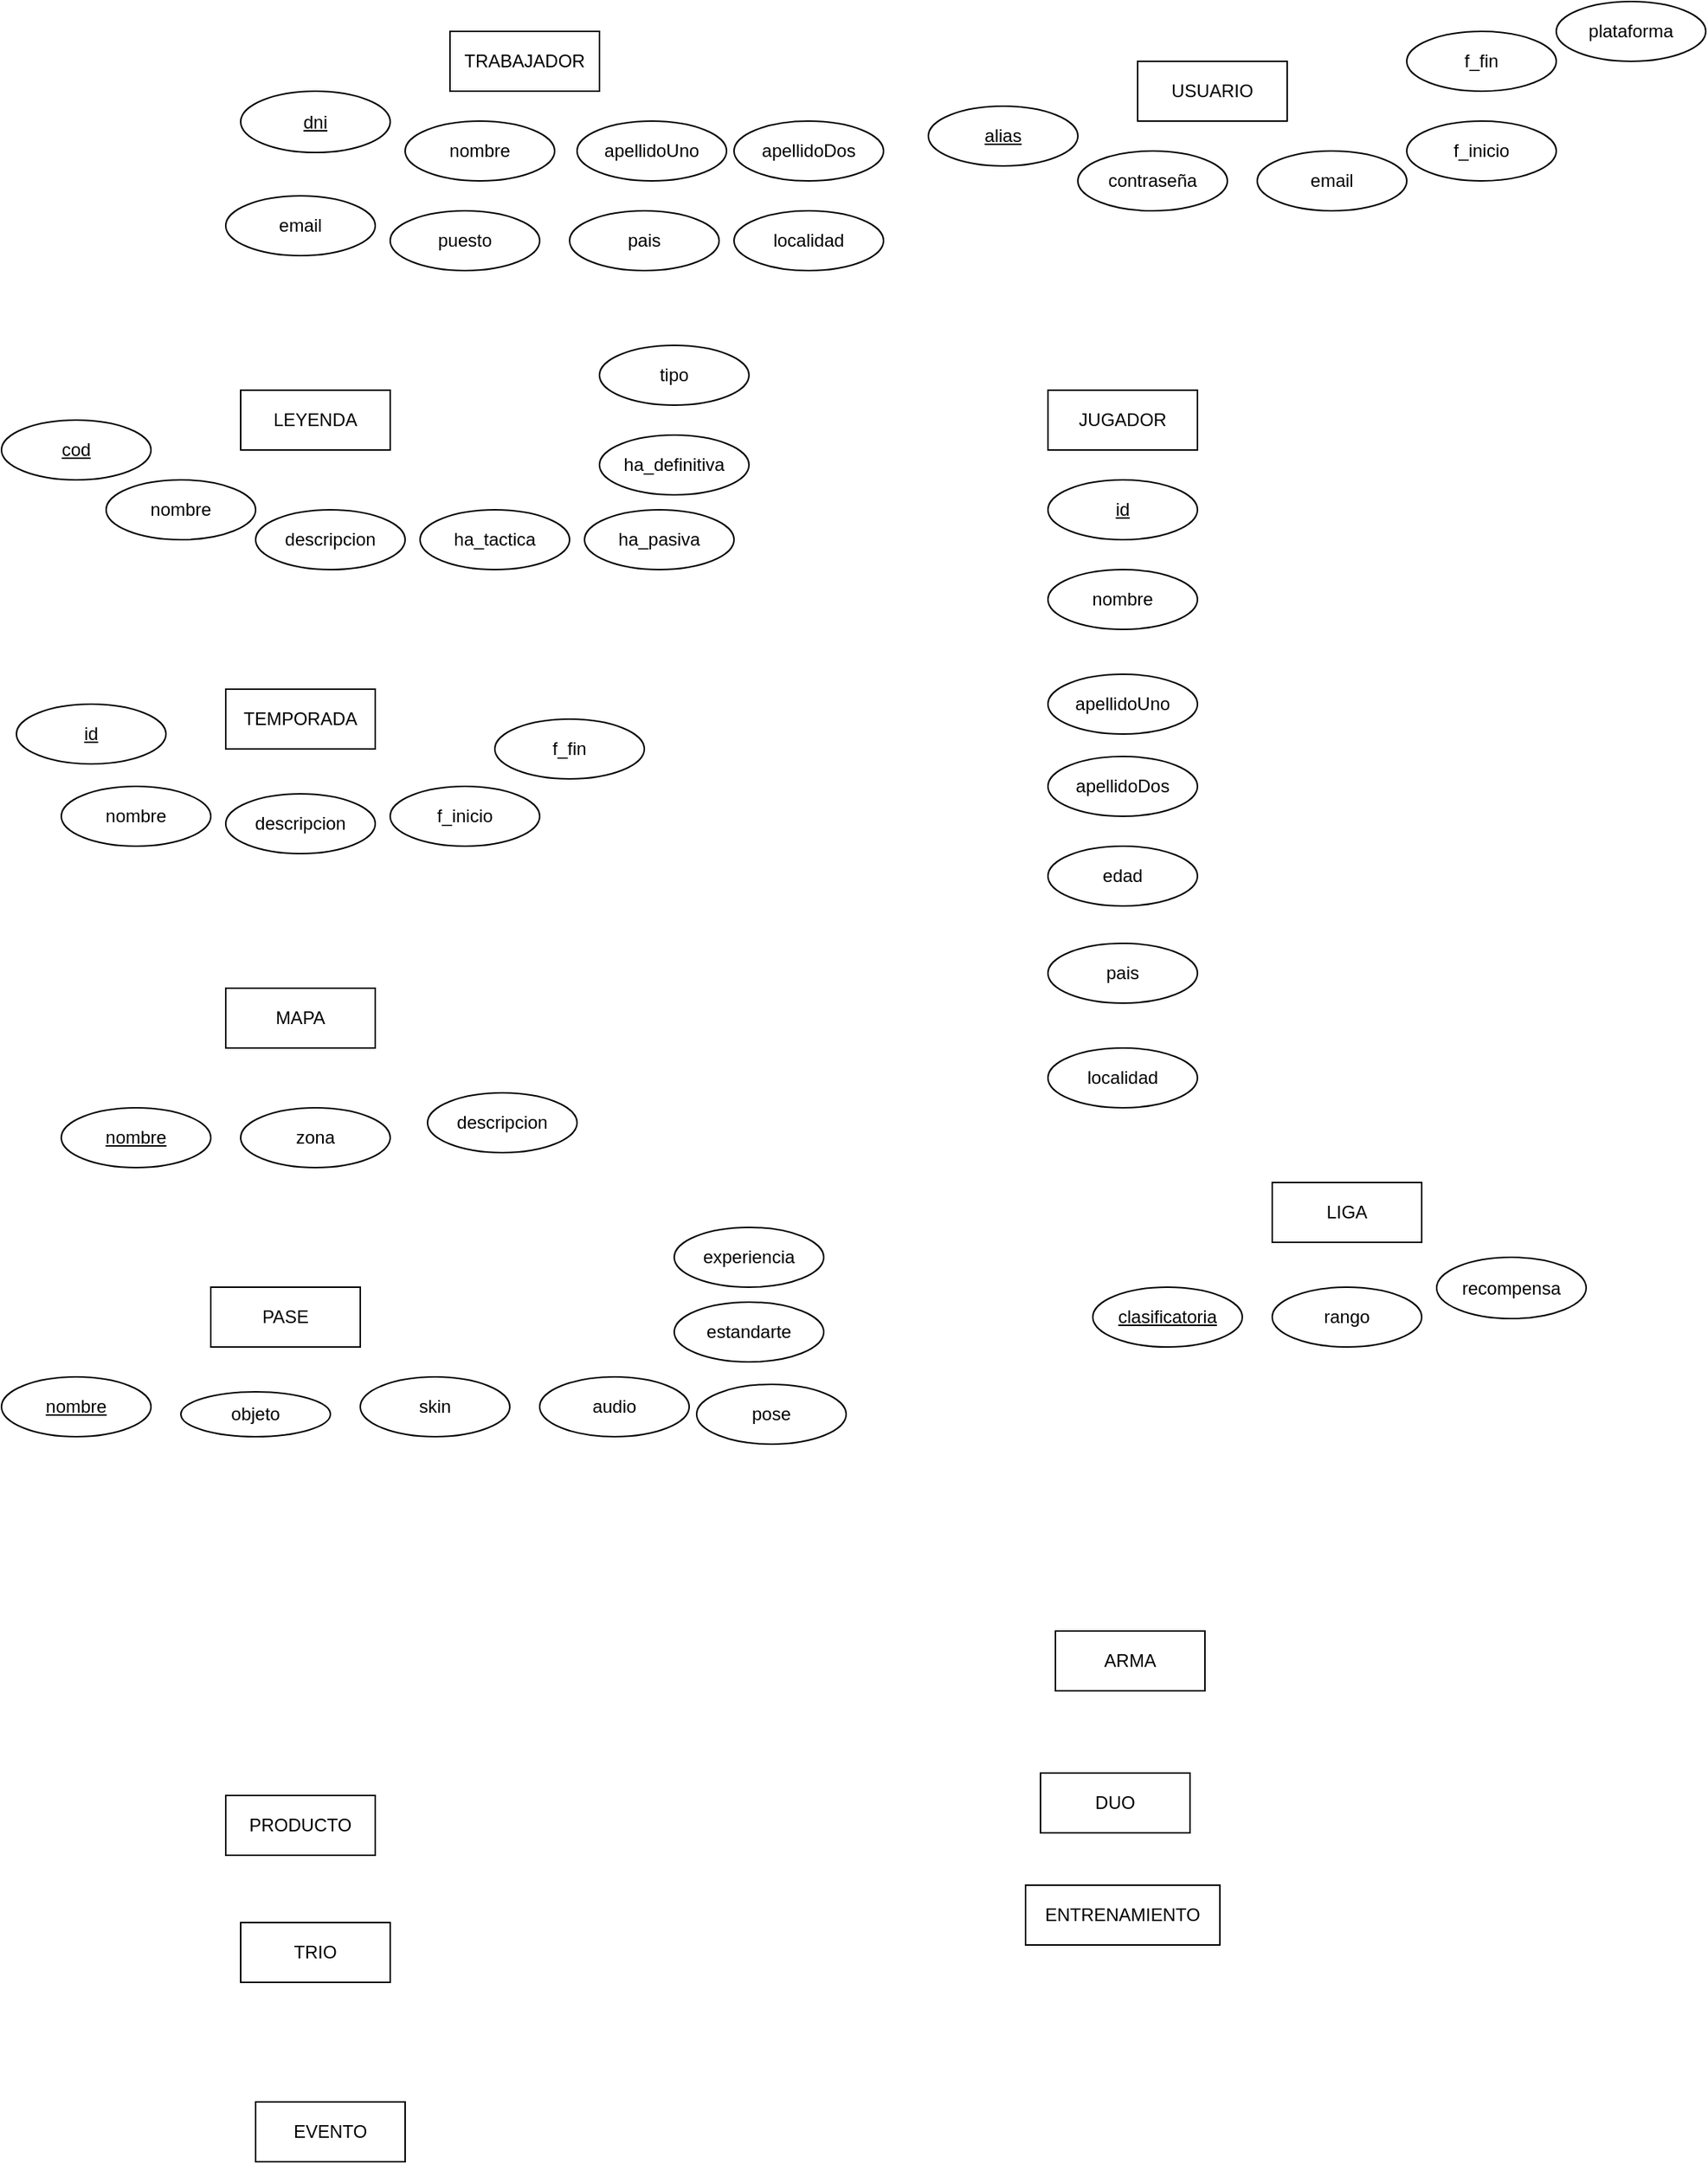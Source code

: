 <mxfile version="13.4.1" type="device"><diagram id="OpJ9rPGcbIPehEQFeCrA" name="Page-1"><mxGraphModel dx="868" dy="451" grid="1" gridSize="10" guides="1" tooltips="1" connect="1" arrows="1" fold="1" page="1" pageScale="1" pageWidth="1169" pageHeight="1654" math="0" shadow="0"><root><mxCell id="0"/><mxCell id="1" parent="0"/><mxCell id="3ivWLIvAnxg_gIfKYhiR-1" value="USUARIO" style="whiteSpace=wrap;html=1;align=center;" parent="1" vertex="1"><mxGeometry x="780" y="60" width="100" height="40" as="geometry"/></mxCell><mxCell id="3ivWLIvAnxg_gIfKYhiR-7" value="TRABAJADOR" style="whiteSpace=wrap;html=1;align=center;" parent="1" vertex="1"><mxGeometry x="320" y="40" width="100" height="40" as="geometry"/></mxCell><mxCell id="3ivWLIvAnxg_gIfKYhiR-8" value="LEYENDA" style="whiteSpace=wrap;html=1;align=center;" parent="1" vertex="1"><mxGeometry x="180" y="280" width="100" height="40" as="geometry"/></mxCell><mxCell id="3ivWLIvAnxg_gIfKYhiR-9" value="MAPA" style="whiteSpace=wrap;html=1;align=center;" parent="1" vertex="1"><mxGeometry x="170" y="680" width="100" height="40" as="geometry"/></mxCell><mxCell id="3ivWLIvAnxg_gIfKYhiR-10" value="TEMPORADA" style="whiteSpace=wrap;html=1;align=center;" parent="1" vertex="1"><mxGeometry x="170" y="480" width="100" height="40" as="geometry"/></mxCell><mxCell id="3ivWLIvAnxg_gIfKYhiR-11" value="PASE" style="whiteSpace=wrap;html=1;align=center;" parent="1" vertex="1"><mxGeometry x="160" y="880" width="100" height="40" as="geometry"/></mxCell><mxCell id="3ivWLIvAnxg_gIfKYhiR-12" value="LIGA" style="whiteSpace=wrap;html=1;align=center;" parent="1" vertex="1"><mxGeometry x="870" y="810" width="100" height="40" as="geometry"/></mxCell><mxCell id="3ivWLIvAnxg_gIfKYhiR-13" value="ARMA" style="whiteSpace=wrap;html=1;align=center;" parent="1" vertex="1"><mxGeometry x="725" y="1110" width="100" height="40" as="geometry"/></mxCell><mxCell id="3ivWLIvAnxg_gIfKYhiR-14" value="PRODUCTO" style="whiteSpace=wrap;html=1;align=center;" parent="1" vertex="1"><mxGeometry x="170" y="1220" width="100" height="40" as="geometry"/></mxCell><mxCell id="3ivWLIvAnxg_gIfKYhiR-16" value="DUO" style="whiteSpace=wrap;html=1;align=center;" parent="1" vertex="1"><mxGeometry x="715" y="1205" width="100" height="40" as="geometry"/></mxCell><mxCell id="3ivWLIvAnxg_gIfKYhiR-17" value="TRIO" style="whiteSpace=wrap;html=1;align=center;" parent="1" vertex="1"><mxGeometry x="180" y="1305" width="100" height="40" as="geometry"/></mxCell><mxCell id="3ivWLIvAnxg_gIfKYhiR-18" value="ENTRENAMIENTO" style="whiteSpace=wrap;html=1;align=center;" parent="1" vertex="1"><mxGeometry x="705" y="1280" width="130" height="40" as="geometry"/></mxCell><mxCell id="3ivWLIvAnxg_gIfKYhiR-19" value="EVENTO" style="whiteSpace=wrap;html=1;align=center;" parent="1" vertex="1"><mxGeometry x="190" y="1425" width="100" height="40" as="geometry"/></mxCell><mxCell id="3ivWLIvAnxg_gIfKYhiR-22" value="apellidoUno" style="ellipse;whiteSpace=wrap;html=1;align=center;" parent="1" vertex="1"><mxGeometry x="720" y="470" width="100" height="40" as="geometry"/></mxCell><mxCell id="3ivWLIvAnxg_gIfKYhiR-23" value="apellidoDos" style="ellipse;whiteSpace=wrap;html=1;align=center;" parent="1" vertex="1"><mxGeometry x="720" y="525" width="100" height="40" as="geometry"/></mxCell><mxCell id="3ivWLIvAnxg_gIfKYhiR-24" value="nombre" style="ellipse;whiteSpace=wrap;html=1;align=center;" parent="1" vertex="1"><mxGeometry x="720" y="400" width="100" height="40" as="geometry"/></mxCell><mxCell id="3ivWLIvAnxg_gIfKYhiR-25" value="email" style="ellipse;whiteSpace=wrap;html=1;align=center;" parent="1" vertex="1"><mxGeometry x="860" y="120" width="100" height="40" as="geometry"/></mxCell><mxCell id="3ivWLIvAnxg_gIfKYhiR-26" value="f_inicio" style="ellipse;whiteSpace=wrap;html=1;align=center;" parent="1" vertex="1"><mxGeometry x="960" y="100" width="100" height="40" as="geometry"/></mxCell><mxCell id="3ivWLIvAnxg_gIfKYhiR-28" value="f_fin" style="ellipse;whiteSpace=wrap;html=1;align=center;" parent="1" vertex="1"><mxGeometry x="960" y="40" width="100" height="40" as="geometry"/></mxCell><mxCell id="3ivWLIvAnxg_gIfKYhiR-29" value="contraseña" style="ellipse;whiteSpace=wrap;html=1;align=center;" parent="1" vertex="1"><mxGeometry x="740" y="120" width="100" height="40" as="geometry"/></mxCell><mxCell id="3ivWLIvAnxg_gIfKYhiR-31" value="JUGADOR" style="whiteSpace=wrap;html=1;align=center;" parent="1" vertex="1"><mxGeometry x="720" y="280" width="100" height="40" as="geometry"/></mxCell><mxCell id="3ivWLIvAnxg_gIfKYhiR-32" value="plataforma" style="ellipse;whiteSpace=wrap;html=1;align=center;" parent="1" vertex="1"><mxGeometry x="1060" y="20" width="100" height="40" as="geometry"/></mxCell><mxCell id="3ivWLIvAnxg_gIfKYhiR-33" value="edad" style="ellipse;whiteSpace=wrap;html=1;align=center;" parent="1" vertex="1"><mxGeometry x="720" y="585" width="100" height="40" as="geometry"/></mxCell><mxCell id="3ivWLIvAnxg_gIfKYhiR-36" value="id" style="ellipse;whiteSpace=wrap;html=1;align=center;fontStyle=4;" parent="1" vertex="1"><mxGeometry x="720" y="340" width="100" height="40" as="geometry"/></mxCell><mxCell id="3ivWLIvAnxg_gIfKYhiR-37" value="alias" style="ellipse;whiteSpace=wrap;html=1;align=center;fontStyle=4;" parent="1" vertex="1"><mxGeometry x="640" y="90" width="100" height="40" as="geometry"/></mxCell><mxCell id="3ivWLIvAnxg_gIfKYhiR-39" value="dni" style="ellipse;whiteSpace=wrap;html=1;align=center;fontStyle=4;" parent="1" vertex="1"><mxGeometry x="180" y="80" width="100" height="41" as="geometry"/></mxCell><mxCell id="3ivWLIvAnxg_gIfKYhiR-40" value="apellidoUno" style="ellipse;whiteSpace=wrap;html=1;align=center;" parent="1" vertex="1"><mxGeometry x="405" y="100" width="100" height="40" as="geometry"/></mxCell><mxCell id="3ivWLIvAnxg_gIfKYhiR-41" value="apellidoDos" style="ellipse;whiteSpace=wrap;html=1;align=center;" parent="1" vertex="1"><mxGeometry x="510" y="100" width="100" height="40" as="geometry"/></mxCell><mxCell id="3ivWLIvAnxg_gIfKYhiR-42" value="nombre" style="ellipse;whiteSpace=wrap;html=1;align=center;" parent="1" vertex="1"><mxGeometry x="290" y="100" width="100" height="40" as="geometry"/></mxCell><mxCell id="3ivWLIvAnxg_gIfKYhiR-44" value="email" style="ellipse;whiteSpace=wrap;html=1;align=center;" parent="1" vertex="1"><mxGeometry x="170" y="150" width="100" height="40" as="geometry"/></mxCell><mxCell id="3ivWLIvAnxg_gIfKYhiR-45" value="puesto" style="ellipse;whiteSpace=wrap;html=1;align=center;" parent="1" vertex="1"><mxGeometry x="280" y="160" width="100" height="40" as="geometry"/></mxCell><mxCell id="3ivWLIvAnxg_gIfKYhiR-46" value="pais" style="ellipse;whiteSpace=wrap;html=1;align=center;" parent="1" vertex="1"><mxGeometry x="400" y="160" width="100" height="40" as="geometry"/></mxCell><mxCell id="3ivWLIvAnxg_gIfKYhiR-47" value="localidad" style="ellipse;whiteSpace=wrap;html=1;align=center;" parent="1" vertex="1"><mxGeometry x="510" y="160" width="100" height="40" as="geometry"/></mxCell><mxCell id="3ivWLIvAnxg_gIfKYhiR-48" value="pais" style="ellipse;whiteSpace=wrap;html=1;align=center;" parent="1" vertex="1"><mxGeometry x="720" y="650" width="100" height="40" as="geometry"/></mxCell><mxCell id="3ivWLIvAnxg_gIfKYhiR-49" value="localidad" style="ellipse;whiteSpace=wrap;html=1;align=center;" parent="1" vertex="1"><mxGeometry x="720" y="720" width="100" height="40" as="geometry"/></mxCell><mxCell id="3ivWLIvAnxg_gIfKYhiR-50" value="nombre" style="ellipse;whiteSpace=wrap;html=1;align=center;" parent="1" vertex="1"><mxGeometry x="90" y="340" width="100" height="40" as="geometry"/></mxCell><mxCell id="3ivWLIvAnxg_gIfKYhiR-51" value="descripcion" style="ellipse;whiteSpace=wrap;html=1;align=center;" parent="1" vertex="1"><mxGeometry x="190" y="360" width="100" height="40" as="geometry"/></mxCell><mxCell id="3ivWLIvAnxg_gIfKYhiR-54" value="cod" style="ellipse;whiteSpace=wrap;html=1;align=center;fontStyle=4;" parent="1" vertex="1"><mxGeometry x="20" y="300" width="100" height="40" as="geometry"/></mxCell><mxCell id="3ivWLIvAnxg_gIfKYhiR-55" value="ha_tactica" style="ellipse;whiteSpace=wrap;html=1;align=center;" parent="1" vertex="1"><mxGeometry x="300" y="360" width="100" height="40" as="geometry"/></mxCell><mxCell id="3ivWLIvAnxg_gIfKYhiR-56" value="ha_pasiva" style="ellipse;whiteSpace=wrap;html=1;align=center;" parent="1" vertex="1"><mxGeometry x="410" y="360" width="100" height="40" as="geometry"/></mxCell><mxCell id="3ivWLIvAnxg_gIfKYhiR-57" value="ha_definitiva" style="ellipse;whiteSpace=wrap;html=1;align=center;" parent="1" vertex="1"><mxGeometry x="420" y="310" width="100" height="40" as="geometry"/></mxCell><mxCell id="3ivWLIvAnxg_gIfKYhiR-58" value="tipo" style="ellipse;whiteSpace=wrap;html=1;align=center;" parent="1" vertex="1"><mxGeometry x="420" y="250" width="100" height="40" as="geometry"/></mxCell><mxCell id="3ivWLIvAnxg_gIfKYhiR-59" value="id" style="ellipse;whiteSpace=wrap;html=1;align=center;fontStyle=4;" parent="1" vertex="1"><mxGeometry x="30" y="490" width="100" height="40" as="geometry"/></mxCell><mxCell id="3ivWLIvAnxg_gIfKYhiR-60" value="nombre" style="ellipse;whiteSpace=wrap;html=1;align=center;" parent="1" vertex="1"><mxGeometry x="60" y="545" width="100" height="40" as="geometry"/></mxCell><mxCell id="3ivWLIvAnxg_gIfKYhiR-61" value="f_inicio" style="ellipse;whiteSpace=wrap;html=1;align=center;" parent="1" vertex="1"><mxGeometry x="280" y="545" width="100" height="40" as="geometry"/></mxCell><mxCell id="3ivWLIvAnxg_gIfKYhiR-62" value="f_fin" style="ellipse;whiteSpace=wrap;html=1;align=center;" parent="1" vertex="1"><mxGeometry x="350" y="500" width="100" height="40" as="geometry"/></mxCell><mxCell id="3ivWLIvAnxg_gIfKYhiR-64" value="descripcion" style="ellipse;whiteSpace=wrap;html=1;align=center;" parent="1" vertex="1"><mxGeometry x="170" y="550" width="100" height="40" as="geometry"/></mxCell><mxCell id="3ivWLIvAnxg_gIfKYhiR-66" value="zona" style="ellipse;whiteSpace=wrap;html=1;align=center;" parent="1" vertex="1"><mxGeometry x="180" y="760" width="100" height="40" as="geometry"/></mxCell><mxCell id="3ivWLIvAnxg_gIfKYhiR-67" value="descripcion" style="ellipse;whiteSpace=wrap;html=1;align=center;" parent="1" vertex="1"><mxGeometry x="305" y="750" width="100" height="40" as="geometry"/></mxCell><mxCell id="3ivWLIvAnxg_gIfKYhiR-68" value="nombre" style="ellipse;whiteSpace=wrap;html=1;align=center;fontStyle=4;" parent="1" vertex="1"><mxGeometry x="60" y="760" width="100" height="40" as="geometry"/></mxCell><mxCell id="PjXVe1Uv_4ituTJSpdPU-1" value="nombre" style="ellipse;whiteSpace=wrap;html=1;align=center;fontStyle=4;" vertex="1" parent="1"><mxGeometry x="20" y="940" width="100" height="40" as="geometry"/></mxCell><mxCell id="PjXVe1Uv_4ituTJSpdPU-2" value="objeto" style="ellipse;whiteSpace=wrap;html=1;align=center;" vertex="1" parent="1"><mxGeometry x="140" y="950" width="100" height="30" as="geometry"/></mxCell><mxCell id="PjXVe1Uv_4ituTJSpdPU-3" value="skin" style="ellipse;whiteSpace=wrap;html=1;align=center;" vertex="1" parent="1"><mxGeometry x="260" y="940" width="100" height="40" as="geometry"/></mxCell><mxCell id="PjXVe1Uv_4ituTJSpdPU-4" value="audio" style="ellipse;whiteSpace=wrap;html=1;align=center;" vertex="1" parent="1"><mxGeometry x="380" y="940" width="100" height="40" as="geometry"/></mxCell><mxCell id="PjXVe1Uv_4ituTJSpdPU-5" value="pose" style="ellipse;whiteSpace=wrap;html=1;align=center;" vertex="1" parent="1"><mxGeometry x="485" y="945" width="100" height="40" as="geometry"/></mxCell><mxCell id="PjXVe1Uv_4ituTJSpdPU-6" value="estandarte" style="ellipse;whiteSpace=wrap;html=1;align=center;" vertex="1" parent="1"><mxGeometry x="470" y="890" width="100" height="40" as="geometry"/></mxCell><mxCell id="PjXVe1Uv_4ituTJSpdPU-7" value="experiencia" style="ellipse;whiteSpace=wrap;html=1;align=center;" vertex="1" parent="1"><mxGeometry x="470" y="840" width="100" height="40" as="geometry"/></mxCell><mxCell id="PjXVe1Uv_4ituTJSpdPU-9" value="rango" style="ellipse;whiteSpace=wrap;html=1;align=center;" vertex="1" parent="1"><mxGeometry x="870" y="880" width="100" height="40" as="geometry"/></mxCell><mxCell id="PjXVe1Uv_4ituTJSpdPU-11" value="clasificatoria" style="ellipse;whiteSpace=wrap;html=1;align=center;fontStyle=4;" vertex="1" parent="1"><mxGeometry x="750" y="880" width="100" height="40" as="geometry"/></mxCell><mxCell id="PjXVe1Uv_4ituTJSpdPU-14" value="recompensa" style="ellipse;whiteSpace=wrap;html=1;align=center;" vertex="1" parent="1"><mxGeometry x="980" y="860" width="100" height="41" as="geometry"/></mxCell></root></mxGraphModel></diagram></mxfile>